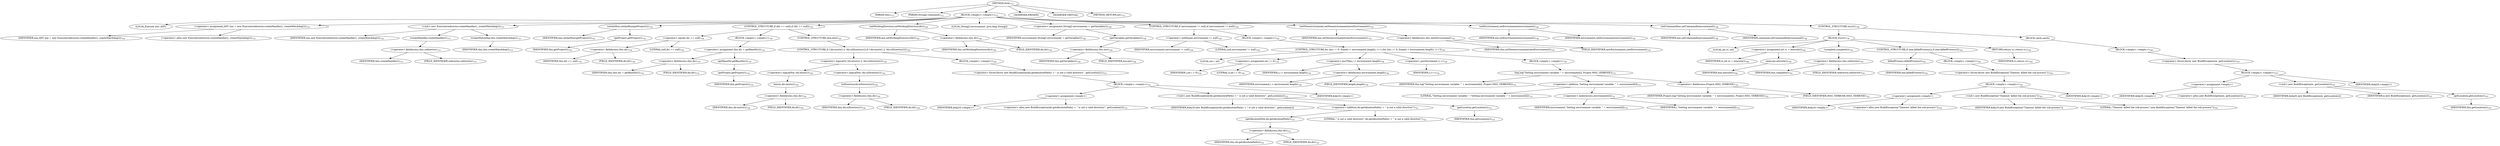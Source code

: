 digraph "fork" {  
"1308" [label = <(METHOD,fork)<SUB>712</SUB>> ]
"55" [label = <(PARAM,this)<SUB>712</SUB>> ]
"1309" [label = <(PARAM,String[] command)<SUB>712</SUB>> ]
"1310" [label = <(BLOCK,&lt;empty&gt;,&lt;empty&gt;)<SUB>712</SUB>> ]
"57" [label = <(LOCAL,Execute exe: ANY)> ]
"1311" [label = <(&lt;operator&gt;.assignment,ANY exe = new Execute(redirector.createHandler(), createWatchdog()))<SUB>714</SUB>> ]
"1312" [label = <(IDENTIFIER,exe,ANY exe = new Execute(redirector.createHandler(), createWatchdog()))<SUB>714</SUB>> ]
"1313" [label = <(&lt;operator&gt;.alloc,new Execute(redirector.createHandler(), createWatchdog()))<SUB>715</SUB>> ]
"1314" [label = <(&lt;init&gt;,new Execute(redirector.createHandler(), createWatchdog()))<SUB>715</SUB>> ]
"56" [label = <(IDENTIFIER,exe,new Execute(redirector.createHandler(), createWatchdog()))<SUB>714</SUB>> ]
"1315" [label = <(createHandler,createHandler())<SUB>715</SUB>> ]
"1316" [label = <(&lt;operator&gt;.fieldAccess,this.redirector)<SUB>715</SUB>> ]
"1317" [label = <(IDENTIFIER,this,createHandler())<SUB>715</SUB>> ]
"1318" [label = <(FIELD_IDENTIFIER,redirector,redirector)<SUB>715</SUB>> ]
"1319" [label = <(createWatchdog,this.createWatchdog())<SUB>715</SUB>> ]
"54" [label = <(IDENTIFIER,this,this.createWatchdog())<SUB>715</SUB>> ]
"1320" [label = <(setAntRun,setAntRun(getProject()))<SUB>716</SUB>> ]
"1321" [label = <(IDENTIFIER,exe,setAntRun(getProject()))<SUB>716</SUB>> ]
"1322" [label = <(getProject,getProject())<SUB>716</SUB>> ]
"58" [label = <(IDENTIFIER,this,getProject())<SUB>716</SUB>> ]
"1323" [label = <(CONTROL_STRUCTURE,if (dir == null),if (dir == null))<SUB>718</SUB>> ]
"1324" [label = <(&lt;operator&gt;.equals,dir == null)<SUB>718</SUB>> ]
"1325" [label = <(&lt;operator&gt;.fieldAccess,this.dir)<SUB>718</SUB>> ]
"1326" [label = <(IDENTIFIER,this,dir == null)<SUB>718</SUB>> ]
"1327" [label = <(FIELD_IDENTIFIER,dir,dir)<SUB>718</SUB>> ]
"1328" [label = <(LITERAL,null,dir == null)<SUB>718</SUB>> ]
"1329" [label = <(BLOCK,&lt;empty&gt;,&lt;empty&gt;)<SUB>718</SUB>> ]
"1330" [label = <(&lt;operator&gt;.assignment,this.dir = getBaseDir())<SUB>719</SUB>> ]
"1331" [label = <(&lt;operator&gt;.fieldAccess,this.dir)<SUB>719</SUB>> ]
"1332" [label = <(IDENTIFIER,this,this.dir = getBaseDir())<SUB>719</SUB>> ]
"1333" [label = <(FIELD_IDENTIFIER,dir,dir)<SUB>719</SUB>> ]
"1334" [label = <(getBaseDir,getBaseDir())<SUB>719</SUB>> ]
"1335" [label = <(getProject,getProject())<SUB>719</SUB>> ]
"59" [label = <(IDENTIFIER,this,getProject())<SUB>719</SUB>> ]
"1336" [label = <(CONTROL_STRUCTURE,else,else)<SUB>720</SUB>> ]
"1337" [label = <(CONTROL_STRUCTURE,if (!dir.exists() || !dir.isDirectory()),if (!dir.exists() || !dir.isDirectory()))<SUB>720</SUB>> ]
"1338" [label = <(&lt;operator&gt;.logicalOr,!dir.exists() || !dir.isDirectory())<SUB>720</SUB>> ]
"1339" [label = <(&lt;operator&gt;.logicalNot,!dir.exists())<SUB>720</SUB>> ]
"1340" [label = <(exists,dir.exists())<SUB>720</SUB>> ]
"1341" [label = <(&lt;operator&gt;.fieldAccess,this.dir)<SUB>720</SUB>> ]
"1342" [label = <(IDENTIFIER,this,dir.exists())<SUB>720</SUB>> ]
"1343" [label = <(FIELD_IDENTIFIER,dir,dir)<SUB>720</SUB>> ]
"1344" [label = <(&lt;operator&gt;.logicalNot,!dir.isDirectory())<SUB>720</SUB>> ]
"1345" [label = <(isDirectory,dir.isDirectory())<SUB>720</SUB>> ]
"1346" [label = <(&lt;operator&gt;.fieldAccess,this.dir)<SUB>720</SUB>> ]
"1347" [label = <(IDENTIFIER,this,dir.isDirectory())<SUB>720</SUB>> ]
"1348" [label = <(FIELD_IDENTIFIER,dir,dir)<SUB>720</SUB>> ]
"1349" [label = <(BLOCK,&lt;empty&gt;,&lt;empty&gt;)<SUB>720</SUB>> ]
"1350" [label = <(&lt;operator&gt;.throw,throw new BuildException(dir.getAbsolutePath() + &quot; is not a valid directory&quot;, getLocation());)<SUB>721</SUB>> ]
"1351" [label = <(BLOCK,&lt;empty&gt;,&lt;empty&gt;)<SUB>721</SUB>> ]
"1352" [label = <(&lt;operator&gt;.assignment,&lt;empty&gt;)> ]
"1353" [label = <(IDENTIFIER,$obj18,&lt;empty&gt;)> ]
"1354" [label = <(&lt;operator&gt;.alloc,new BuildException(dir.getAbsolutePath() + &quot; is not a valid directory&quot;, getLocation()))<SUB>721</SUB>> ]
"1355" [label = <(&lt;init&gt;,new BuildException(dir.getAbsolutePath() + &quot; is not a valid directory&quot;, getLocation()))<SUB>721</SUB>> ]
"1356" [label = <(IDENTIFIER,$obj18,new BuildException(dir.getAbsolutePath() + &quot; is not a valid directory&quot;, getLocation()))> ]
"1357" [label = <(&lt;operator&gt;.addition,dir.getAbsolutePath() + &quot; is not a valid directory&quot;)<SUB>721</SUB>> ]
"1358" [label = <(getAbsolutePath,dir.getAbsolutePath())<SUB>721</SUB>> ]
"1359" [label = <(&lt;operator&gt;.fieldAccess,this.dir)<SUB>721</SUB>> ]
"1360" [label = <(IDENTIFIER,this,dir.getAbsolutePath())<SUB>721</SUB>> ]
"1361" [label = <(FIELD_IDENTIFIER,dir,dir)<SUB>721</SUB>> ]
"1362" [label = <(LITERAL,&quot; is not a valid directory&quot;,dir.getAbsolutePath() + &quot; is not a valid directory&quot;)<SUB>722</SUB>> ]
"1363" [label = <(getLocation,getLocation())<SUB>723</SUB>> ]
"60" [label = <(IDENTIFIER,this,getLocation())<SUB>723</SUB>> ]
"1364" [label = <(IDENTIFIER,$obj18,&lt;empty&gt;)> ]
"1365" [label = <(setWorkingDirectory,setWorkingDirectory(dir))<SUB>726</SUB>> ]
"1366" [label = <(IDENTIFIER,exe,setWorkingDirectory(dir))<SUB>726</SUB>> ]
"1367" [label = <(&lt;operator&gt;.fieldAccess,this.dir)<SUB>726</SUB>> ]
"1368" [label = <(IDENTIFIER,this,setWorkingDirectory(dir))<SUB>726</SUB>> ]
"1369" [label = <(FIELD_IDENTIFIER,dir,dir)<SUB>726</SUB>> ]
"1370" [label = <(LOCAL,String[] environment: java.lang.String[])> ]
"1371" [label = <(&lt;operator&gt;.assignment,String[] environment = getVariables())<SUB>728</SUB>> ]
"1372" [label = <(IDENTIFIER,environment,String[] environment = getVariables())<SUB>728</SUB>> ]
"1373" [label = <(getVariables,getVariables())<SUB>728</SUB>> ]
"1374" [label = <(&lt;operator&gt;.fieldAccess,this.env)<SUB>728</SUB>> ]
"1375" [label = <(IDENTIFIER,this,getVariables())<SUB>728</SUB>> ]
"1376" [label = <(FIELD_IDENTIFIER,env,env)<SUB>728</SUB>> ]
"1377" [label = <(CONTROL_STRUCTURE,if (environment != null),if (environment != null))<SUB>729</SUB>> ]
"1378" [label = <(&lt;operator&gt;.notEquals,environment != null)<SUB>729</SUB>> ]
"1379" [label = <(IDENTIFIER,environment,environment != null)<SUB>729</SUB>> ]
"1380" [label = <(LITERAL,null,environment != null)<SUB>729</SUB>> ]
"1381" [label = <(BLOCK,&lt;empty&gt;,&lt;empty&gt;)<SUB>729</SUB>> ]
"1382" [label = <(CONTROL_STRUCTURE,for (int i = 0; Some(i &lt; environment.length); i++),for (int i = 0; Some(i &lt; environment.length); i++))<SUB>730</SUB>> ]
"1383" [label = <(LOCAL,int i: int)> ]
"1384" [label = <(&lt;operator&gt;.assignment,int i = 0)<SUB>730</SUB>> ]
"1385" [label = <(IDENTIFIER,i,int i = 0)<SUB>730</SUB>> ]
"1386" [label = <(LITERAL,0,int i = 0)<SUB>730</SUB>> ]
"1387" [label = <(&lt;operator&gt;.lessThan,i &lt; environment.length)<SUB>730</SUB>> ]
"1388" [label = <(IDENTIFIER,i,i &lt; environment.length)<SUB>730</SUB>> ]
"1389" [label = <(&lt;operator&gt;.fieldAccess,environment.length)<SUB>730</SUB>> ]
"1390" [label = <(IDENTIFIER,environment,i &lt; environment.length)<SUB>730</SUB>> ]
"1391" [label = <(FIELD_IDENTIFIER,length,length)<SUB>730</SUB>> ]
"1392" [label = <(&lt;operator&gt;.postIncrement,i++)<SUB>730</SUB>> ]
"1393" [label = <(IDENTIFIER,i,i++)<SUB>730</SUB>> ]
"1394" [label = <(BLOCK,&lt;empty&gt;,&lt;empty&gt;)<SUB>730</SUB>> ]
"1395" [label = <(log,log(&quot;Setting environment variable: &quot; + environment[i], Project.MSG_VERBOSE))<SUB>731</SUB>> ]
"61" [label = <(IDENTIFIER,this,log(&quot;Setting environment variable: &quot; + environment[i], Project.MSG_VERBOSE))<SUB>731</SUB>> ]
"1396" [label = <(&lt;operator&gt;.addition,&quot;Setting environment variable: &quot; + environment[i])<SUB>731</SUB>> ]
"1397" [label = <(LITERAL,&quot;Setting environment variable: &quot;,&quot;Setting environment variable: &quot; + environment[i])<SUB>731</SUB>> ]
"1398" [label = <(&lt;operator&gt;.indexAccess,environment[i])<SUB>731</SUB>> ]
"1399" [label = <(IDENTIFIER,environment,&quot;Setting environment variable: &quot; + environment[i])<SUB>731</SUB>> ]
"1400" [label = <(IDENTIFIER,i,&quot;Setting environment variable: &quot; + environment[i])<SUB>731</SUB>> ]
"1401" [label = <(&lt;operator&gt;.fieldAccess,Project.MSG_VERBOSE)<SUB>732</SUB>> ]
"1402" [label = <(IDENTIFIER,Project,log(&quot;Setting environment variable: &quot; + environment[i], Project.MSG_VERBOSE))<SUB>732</SUB>> ]
"1403" [label = <(FIELD_IDENTIFIER,MSG_VERBOSE,MSG_VERBOSE)<SUB>732</SUB>> ]
"1404" [label = <(setNewenvironment,setNewenvironment(newEnvironment))<SUB>735</SUB>> ]
"1405" [label = <(IDENTIFIER,exe,setNewenvironment(newEnvironment))<SUB>735</SUB>> ]
"1406" [label = <(&lt;operator&gt;.fieldAccess,this.newEnvironment)<SUB>735</SUB>> ]
"1407" [label = <(IDENTIFIER,this,setNewenvironment(newEnvironment))<SUB>735</SUB>> ]
"1408" [label = <(FIELD_IDENTIFIER,newEnvironment,newEnvironment)<SUB>735</SUB>> ]
"1409" [label = <(setEnvironment,setEnvironment(environment))<SUB>736</SUB>> ]
"1410" [label = <(IDENTIFIER,exe,setEnvironment(environment))<SUB>736</SUB>> ]
"1411" [label = <(IDENTIFIER,environment,setEnvironment(environment))<SUB>736</SUB>> ]
"1412" [label = <(setCommandline,setCommandline(command))<SUB>738</SUB>> ]
"1413" [label = <(IDENTIFIER,exe,setCommandline(command))<SUB>738</SUB>> ]
"1414" [label = <(IDENTIFIER,command,setCommandline(command))<SUB>738</SUB>> ]
"1415" [label = <(CONTROL_STRUCTURE,try,try)<SUB>739</SUB>> ]
"1416" [label = <(BLOCK,try,try)<SUB>739</SUB>> ]
"1417" [label = <(LOCAL,int rc: int)> ]
"1418" [label = <(&lt;operator&gt;.assignment,int rc = execute())<SUB>740</SUB>> ]
"1419" [label = <(IDENTIFIER,rc,int rc = execute())<SUB>740</SUB>> ]
"1420" [label = <(execute,execute())<SUB>740</SUB>> ]
"1421" [label = <(IDENTIFIER,exe,execute())<SUB>740</SUB>> ]
"1422" [label = <(complete,complete())<SUB>741</SUB>> ]
"1423" [label = <(&lt;operator&gt;.fieldAccess,this.redirector)<SUB>741</SUB>> ]
"1424" [label = <(IDENTIFIER,this,complete())<SUB>741</SUB>> ]
"1425" [label = <(FIELD_IDENTIFIER,redirector,redirector)<SUB>741</SUB>> ]
"1426" [label = <(CONTROL_STRUCTURE,if (exe.killedProcess()),if (exe.killedProcess()))<SUB>742</SUB>> ]
"1427" [label = <(killedProcess,killedProcess())<SUB>742</SUB>> ]
"1428" [label = <(IDENTIFIER,exe,killedProcess())<SUB>742</SUB>> ]
"1429" [label = <(BLOCK,&lt;empty&gt;,&lt;empty&gt;)<SUB>742</SUB>> ]
"1430" [label = <(&lt;operator&gt;.throw,throw new BuildException(&quot;Timeout: killed the sub-process&quot;);)<SUB>743</SUB>> ]
"1431" [label = <(BLOCK,&lt;empty&gt;,&lt;empty&gt;)<SUB>743</SUB>> ]
"1432" [label = <(&lt;operator&gt;.assignment,&lt;empty&gt;)> ]
"1433" [label = <(IDENTIFIER,$obj19,&lt;empty&gt;)> ]
"1434" [label = <(&lt;operator&gt;.alloc,new BuildException(&quot;Timeout: killed the sub-process&quot;))<SUB>743</SUB>> ]
"1435" [label = <(&lt;init&gt;,new BuildException(&quot;Timeout: killed the sub-process&quot;))<SUB>743</SUB>> ]
"1436" [label = <(IDENTIFIER,$obj19,new BuildException(&quot;Timeout: killed the sub-process&quot;))> ]
"1437" [label = <(LITERAL,&quot;Timeout: killed the sub-process&quot;,new BuildException(&quot;Timeout: killed the sub-process&quot;))<SUB>743</SUB>> ]
"1438" [label = <(IDENTIFIER,$obj19,&lt;empty&gt;)> ]
"1439" [label = <(RETURN,return rc;,return rc;)<SUB>745</SUB>> ]
"1440" [label = <(IDENTIFIER,rc,return rc;)<SUB>745</SUB>> ]
"1441" [label = <(BLOCK,catch,catch)> ]
"1442" [label = <(BLOCK,&lt;empty&gt;,&lt;empty&gt;)<SUB>746</SUB>> ]
"1443" [label = <(&lt;operator&gt;.throw,throw new BuildException(e, getLocation());)<SUB>747</SUB>> ]
"1444" [label = <(BLOCK,&lt;empty&gt;,&lt;empty&gt;)<SUB>747</SUB>> ]
"1445" [label = <(&lt;operator&gt;.assignment,&lt;empty&gt;)> ]
"1446" [label = <(IDENTIFIER,$obj20,&lt;empty&gt;)> ]
"1447" [label = <(&lt;operator&gt;.alloc,new BuildException(e, getLocation()))<SUB>747</SUB>> ]
"1448" [label = <(&lt;init&gt;,new BuildException(e, getLocation()))<SUB>747</SUB>> ]
"1449" [label = <(IDENTIFIER,$obj20,new BuildException(e, getLocation()))> ]
"1450" [label = <(IDENTIFIER,e,new BuildException(e, getLocation()))<SUB>747</SUB>> ]
"1451" [label = <(getLocation,getLocation())<SUB>747</SUB>> ]
"62" [label = <(IDENTIFIER,this,getLocation())<SUB>747</SUB>> ]
"1452" [label = <(IDENTIFIER,$obj20,&lt;empty&gt;)> ]
"1453" [label = <(MODIFIER,PRIVATE)> ]
"1454" [label = <(MODIFIER,VIRTUAL)> ]
"1455" [label = <(METHOD_RETURN,int)<SUB>712</SUB>> ]
  "1308" -> "55" 
  "1308" -> "1309" 
  "1308" -> "1310" 
  "1308" -> "1453" 
  "1308" -> "1454" 
  "1308" -> "1455" 
  "1310" -> "57" 
  "1310" -> "1311" 
  "1310" -> "1314" 
  "1310" -> "1320" 
  "1310" -> "1323" 
  "1310" -> "1365" 
  "1310" -> "1370" 
  "1310" -> "1371" 
  "1310" -> "1377" 
  "1310" -> "1404" 
  "1310" -> "1409" 
  "1310" -> "1412" 
  "1310" -> "1415" 
  "1311" -> "1312" 
  "1311" -> "1313" 
  "1314" -> "56" 
  "1314" -> "1315" 
  "1314" -> "1319" 
  "1315" -> "1316" 
  "1316" -> "1317" 
  "1316" -> "1318" 
  "1319" -> "54" 
  "1320" -> "1321" 
  "1320" -> "1322" 
  "1322" -> "58" 
  "1323" -> "1324" 
  "1323" -> "1329" 
  "1323" -> "1336" 
  "1324" -> "1325" 
  "1324" -> "1328" 
  "1325" -> "1326" 
  "1325" -> "1327" 
  "1329" -> "1330" 
  "1330" -> "1331" 
  "1330" -> "1334" 
  "1331" -> "1332" 
  "1331" -> "1333" 
  "1334" -> "1335" 
  "1335" -> "59" 
  "1336" -> "1337" 
  "1337" -> "1338" 
  "1337" -> "1349" 
  "1338" -> "1339" 
  "1338" -> "1344" 
  "1339" -> "1340" 
  "1340" -> "1341" 
  "1341" -> "1342" 
  "1341" -> "1343" 
  "1344" -> "1345" 
  "1345" -> "1346" 
  "1346" -> "1347" 
  "1346" -> "1348" 
  "1349" -> "1350" 
  "1350" -> "1351" 
  "1351" -> "1352" 
  "1351" -> "1355" 
  "1351" -> "1364" 
  "1352" -> "1353" 
  "1352" -> "1354" 
  "1355" -> "1356" 
  "1355" -> "1357" 
  "1355" -> "1363" 
  "1357" -> "1358" 
  "1357" -> "1362" 
  "1358" -> "1359" 
  "1359" -> "1360" 
  "1359" -> "1361" 
  "1363" -> "60" 
  "1365" -> "1366" 
  "1365" -> "1367" 
  "1367" -> "1368" 
  "1367" -> "1369" 
  "1371" -> "1372" 
  "1371" -> "1373" 
  "1373" -> "1374" 
  "1374" -> "1375" 
  "1374" -> "1376" 
  "1377" -> "1378" 
  "1377" -> "1381" 
  "1378" -> "1379" 
  "1378" -> "1380" 
  "1381" -> "1382" 
  "1382" -> "1383" 
  "1382" -> "1384" 
  "1382" -> "1387" 
  "1382" -> "1392" 
  "1382" -> "1394" 
  "1384" -> "1385" 
  "1384" -> "1386" 
  "1387" -> "1388" 
  "1387" -> "1389" 
  "1389" -> "1390" 
  "1389" -> "1391" 
  "1392" -> "1393" 
  "1394" -> "1395" 
  "1395" -> "61" 
  "1395" -> "1396" 
  "1395" -> "1401" 
  "1396" -> "1397" 
  "1396" -> "1398" 
  "1398" -> "1399" 
  "1398" -> "1400" 
  "1401" -> "1402" 
  "1401" -> "1403" 
  "1404" -> "1405" 
  "1404" -> "1406" 
  "1406" -> "1407" 
  "1406" -> "1408" 
  "1409" -> "1410" 
  "1409" -> "1411" 
  "1412" -> "1413" 
  "1412" -> "1414" 
  "1415" -> "1416" 
  "1415" -> "1441" 
  "1416" -> "1417" 
  "1416" -> "1418" 
  "1416" -> "1422" 
  "1416" -> "1426" 
  "1416" -> "1439" 
  "1418" -> "1419" 
  "1418" -> "1420" 
  "1420" -> "1421" 
  "1422" -> "1423" 
  "1423" -> "1424" 
  "1423" -> "1425" 
  "1426" -> "1427" 
  "1426" -> "1429" 
  "1427" -> "1428" 
  "1429" -> "1430" 
  "1430" -> "1431" 
  "1431" -> "1432" 
  "1431" -> "1435" 
  "1431" -> "1438" 
  "1432" -> "1433" 
  "1432" -> "1434" 
  "1435" -> "1436" 
  "1435" -> "1437" 
  "1439" -> "1440" 
  "1441" -> "1442" 
  "1442" -> "1443" 
  "1443" -> "1444" 
  "1444" -> "1445" 
  "1444" -> "1448" 
  "1444" -> "1452" 
  "1445" -> "1446" 
  "1445" -> "1447" 
  "1448" -> "1449" 
  "1448" -> "1450" 
  "1448" -> "1451" 
  "1451" -> "62" 
}
